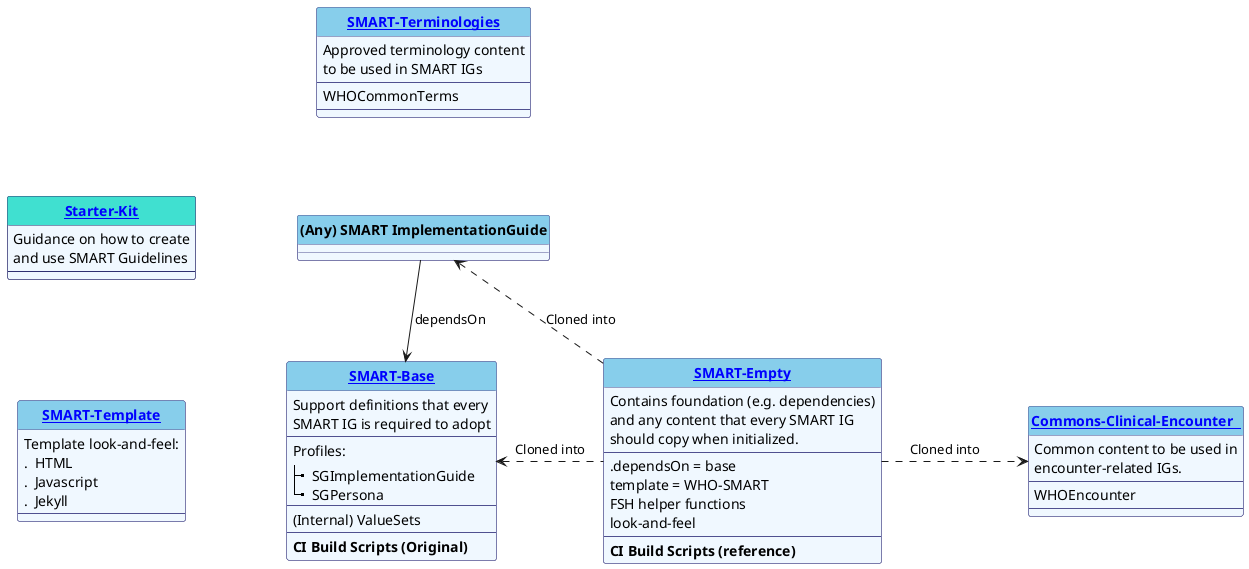 @startuml
'skinparam linetype ortho
skinparam linetype polyline
hide circle
hide stereotype

'!pragma layout smetana

skinparam class<<MD>> {
 BorderColor DarkSlateGray
 BackgroundColor WhiteSmoke
 HeaderBackgroundColor #909090
}

skinparam class<<TM>> {
 BorderColor #505090
 BackgroundColor AliceBlue
 HeaderBackgroundColor SkyBlue
}


skinparam class<<TM+>> {
 BorderColor #303070  
 BackgroundColor AliceBlue
 HeaderBackgroundColor Turquoise 
}


     class "**[[https://build.fhir.org/ig/WorldHealthOrganization/smart-ig-template-who SMART-Template]]**" as Tpl<<TM>> {
         Template look-and-feel:
         .  HTML
         .  Javascript
         .  Jekyll
         --
    }

     class "**[[https://build.fhir.org/ig/WorldHealthOrganization/smart-terminologies SMART-Terminologies]]**" as T<<TM>> {
         Approved terminology content
         to be used in SMART IGs 
         --
         WHOCommonTerms
         --
    }

    class "**[[https://build.fhir.org/ig/WorldHealthOrganization/smart-base SMART-Base]]**" as Base<<TM>> {
        Support definitions that every
        SMART IG is required to adopt  
        --
        Profiles:
        |_  SGImplementationGuide
        |_  SGPersona
        --
        (Internal) ValueSets
        --
        **CI Build Scripts (Original)**
    }


    class "**[[https://build.fhir.org/ig/WorldHealthOrganization/smart-commons-clinical-encounter Commons-Clinical-Encounter  ]]**" as CE<<TM>> {
        Common content to be used in 
        encounter-related IGs.
        --
        WHOEncounter 
        --
    }


    class "**[[https://build.fhir.org/ig/WorldHealthOrganization/smart-ig-empty SMART-Empty]]**" as E<<TM>> {
        Contains foundation (e.g. dependencies) 
        and any content that every SMART IG
        should copy when initialized.
        --
        .dependsOn = base
        template = WHO-SMART
        FSH helper functions
        look-and-feel
        --
        **CI Build Scripts (reference)**
    }


    class "**[[https://build.fhir.org/ig/WorldHealthOrganization/smart-ig-starter-kit Starter-Kit]]**" as SK<<TM+>> {
      Guidance on how to create 
      and use SMART Guidelines
      --
    }

    class "**(Any) SMART ImplementationGuide**" as IG<<TM>> {
    }



    ' class "**PublicationRepo**" as Pub<<MD>> {
    '   Webroot content repository
    '   for published releases (html)
    '   --
    ' }


' We con't want IGs to define on StarterKit
' Common contains instances of SGPersona

SK  -d[hidden]-> Tpl : "      "
Tpl  -d[hidden]-> Base : "      "


Base  -l[hidden]-> Tpl : "                   "
IG  -l[hidden]-> SK : "                   "
'SK  -r[hidden]-> E : "                   "
E  .u.> IG: "Cloned into"
E .l.> Base: "Cloned into"
'E -u-> Base: "dependsOn"
IG --> Base: "dependsOn"
'IG .r.> Pub : "                "
T -d[hidden]-> IG : "           "





'C -u-> Core 
E  .r.> CE: "   Cloned into         "
'IG  <.. CE: "   Cloned into         "
'IG  ..> Pub 



@enduml